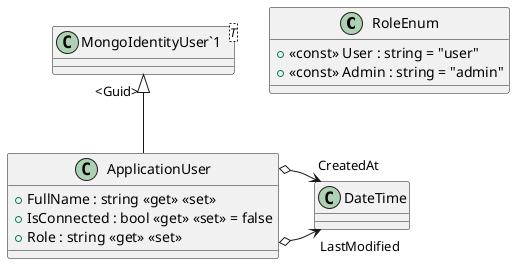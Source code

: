 @startuml
class RoleEnum {
    + <<const>> User : string = "user"
    + <<const>> Admin : string = "admin"
}
class ApplicationUser {
    + FullName : string <<get>> <<set>>
    + IsConnected : bool <<get>> <<set>> = false
    + Role : string <<get>> <<set>>
}
class "MongoIdentityUser`1"<T> {
}
"MongoIdentityUser`1" "<Guid>" <|-- ApplicationUser
ApplicationUser o-> "LastModified" DateTime
ApplicationUser o-> "CreatedAt" DateTime
@enduml

